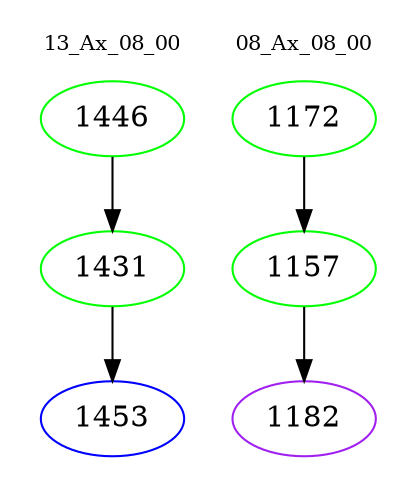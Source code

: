 digraph{
subgraph cluster_0 {
color = white
label = "13_Ax_08_00";
fontsize=10;
T0_1446 [label="1446", color="green"]
T0_1446 -> T0_1431 [color="black"]
T0_1431 [label="1431", color="green"]
T0_1431 -> T0_1453 [color="black"]
T0_1453 [label="1453", color="blue"]
}
subgraph cluster_1 {
color = white
label = "08_Ax_08_00";
fontsize=10;
T1_1172 [label="1172", color="green"]
T1_1172 -> T1_1157 [color="black"]
T1_1157 [label="1157", color="green"]
T1_1157 -> T1_1182 [color="black"]
T1_1182 [label="1182", color="purple"]
}
}
